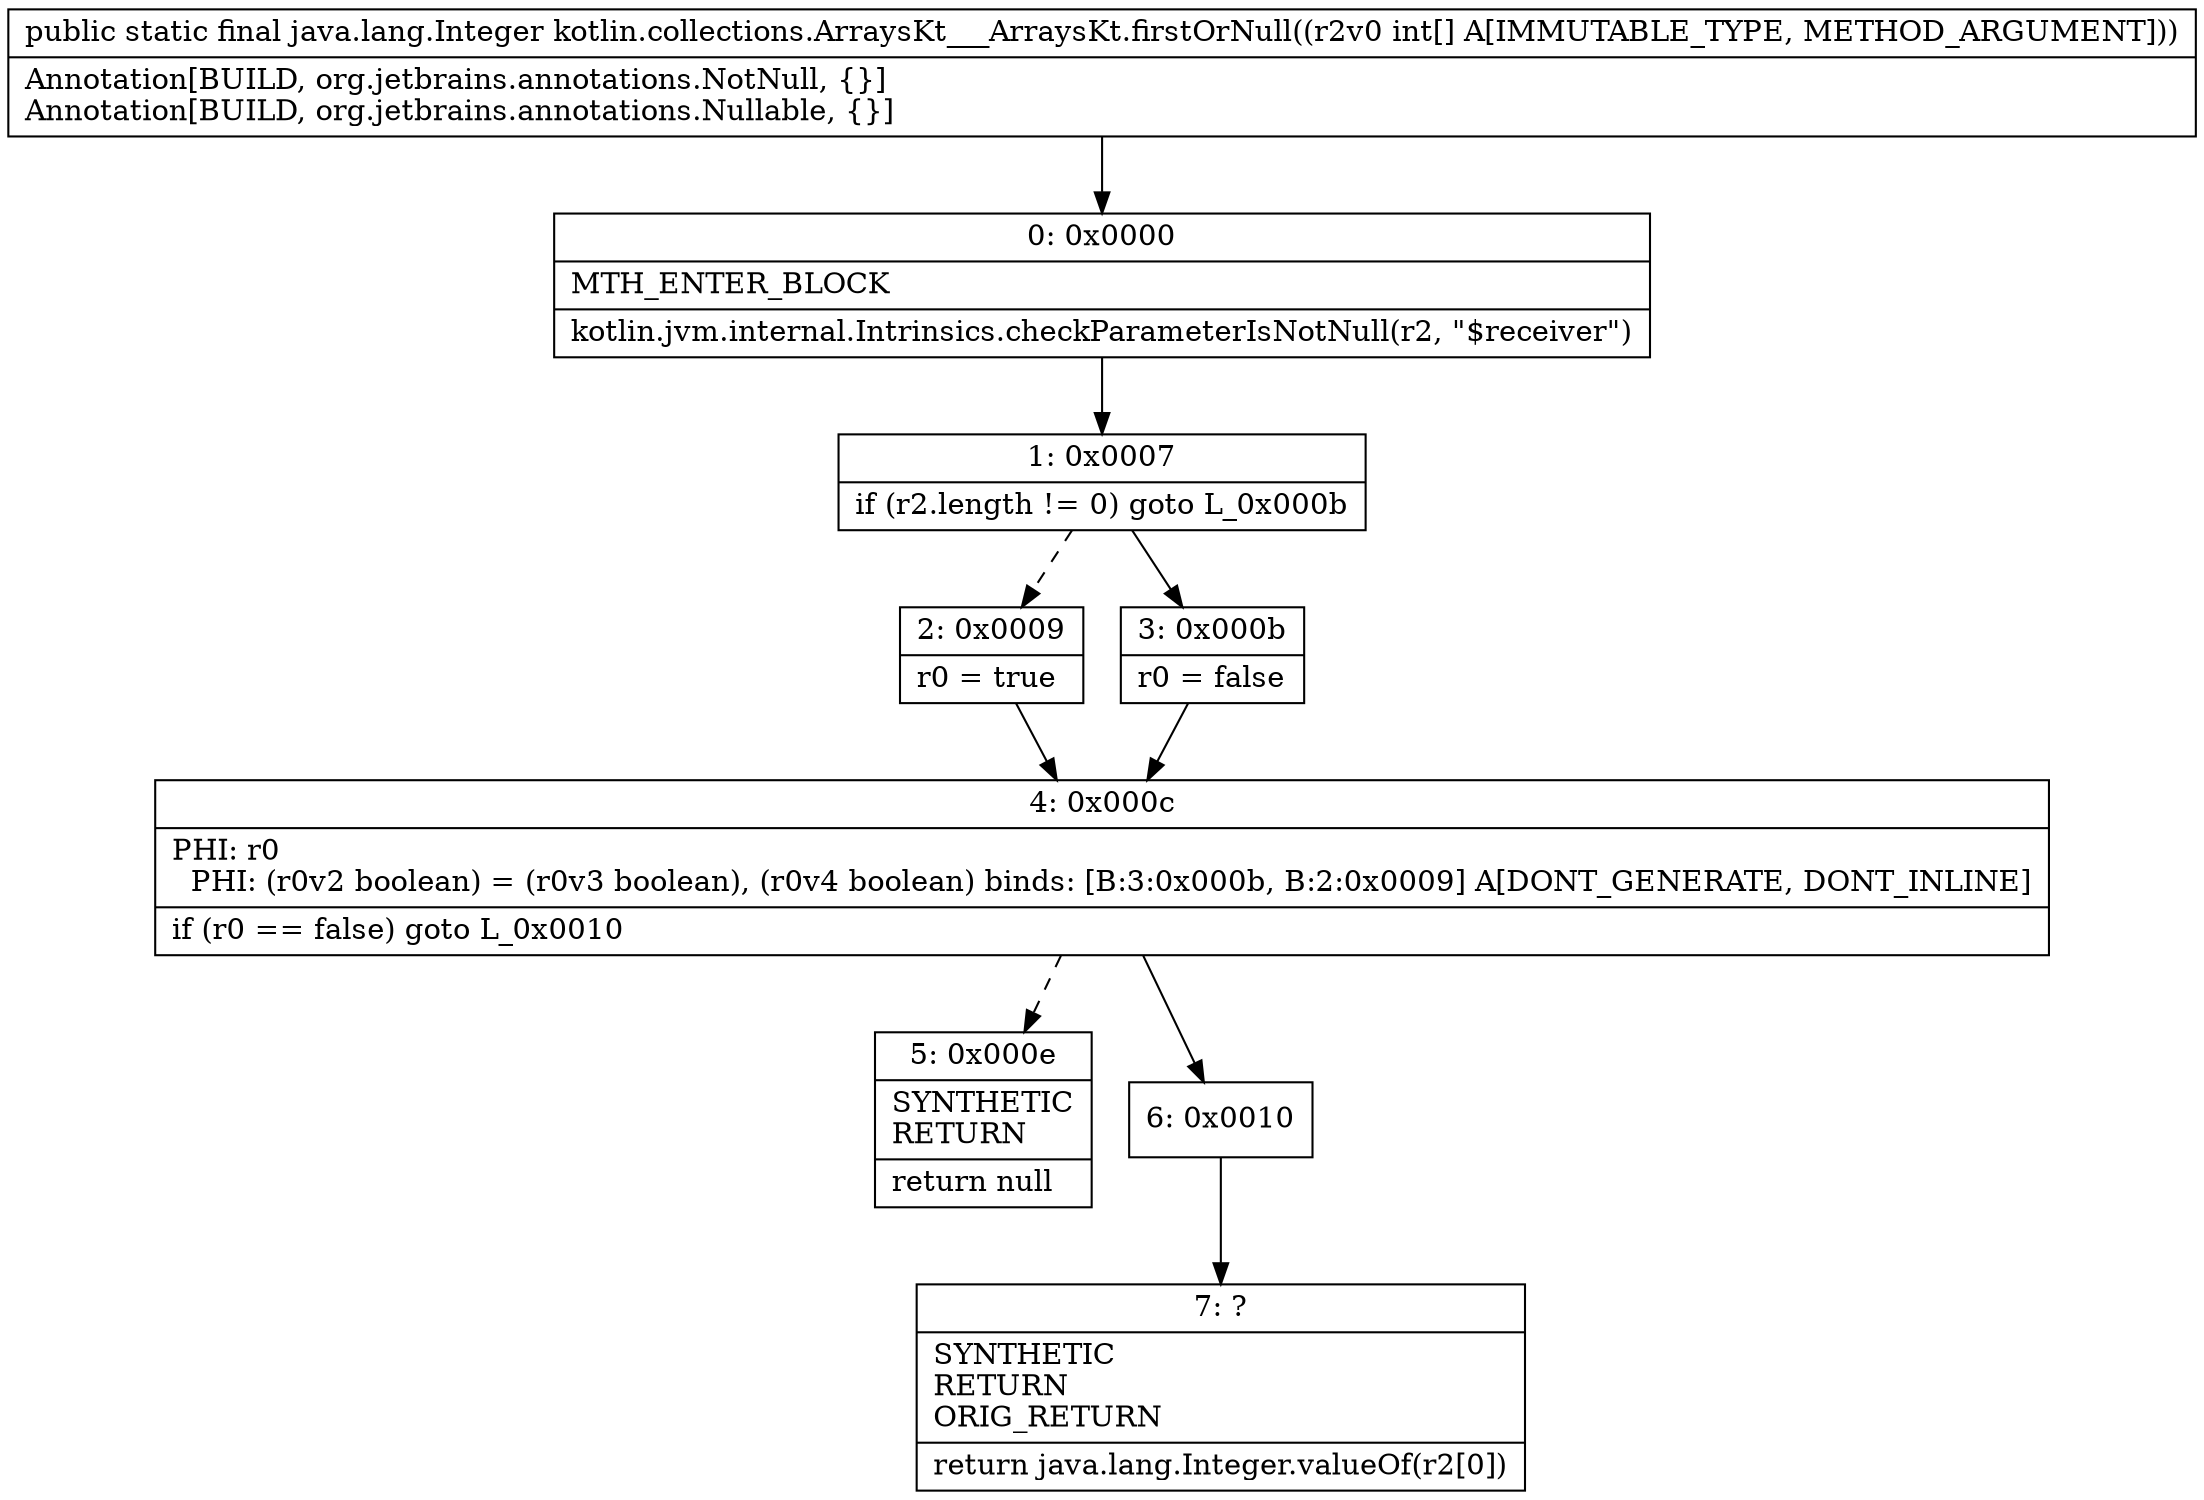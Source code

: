 digraph "CFG forkotlin.collections.ArraysKt___ArraysKt.firstOrNull([I)Ljava\/lang\/Integer;" {
Node_0 [shape=record,label="{0\:\ 0x0000|MTH_ENTER_BLOCK\l|kotlin.jvm.internal.Intrinsics.checkParameterIsNotNull(r2, \"$receiver\")\l}"];
Node_1 [shape=record,label="{1\:\ 0x0007|if (r2.length != 0) goto L_0x000b\l}"];
Node_2 [shape=record,label="{2\:\ 0x0009|r0 = true\l}"];
Node_3 [shape=record,label="{3\:\ 0x000b|r0 = false\l}"];
Node_4 [shape=record,label="{4\:\ 0x000c|PHI: r0 \l  PHI: (r0v2 boolean) = (r0v3 boolean), (r0v4 boolean) binds: [B:3:0x000b, B:2:0x0009] A[DONT_GENERATE, DONT_INLINE]\l|if (r0 == false) goto L_0x0010\l}"];
Node_5 [shape=record,label="{5\:\ 0x000e|SYNTHETIC\lRETURN\l|return null\l}"];
Node_6 [shape=record,label="{6\:\ 0x0010}"];
Node_7 [shape=record,label="{7\:\ ?|SYNTHETIC\lRETURN\lORIG_RETURN\l|return java.lang.Integer.valueOf(r2[0])\l}"];
MethodNode[shape=record,label="{public static final java.lang.Integer kotlin.collections.ArraysKt___ArraysKt.firstOrNull((r2v0 int[] A[IMMUTABLE_TYPE, METHOD_ARGUMENT]))  | Annotation[BUILD, org.jetbrains.annotations.NotNull, \{\}]\lAnnotation[BUILD, org.jetbrains.annotations.Nullable, \{\}]\l}"];
MethodNode -> Node_0;
Node_0 -> Node_1;
Node_1 -> Node_2[style=dashed];
Node_1 -> Node_3;
Node_2 -> Node_4;
Node_3 -> Node_4;
Node_4 -> Node_5[style=dashed];
Node_4 -> Node_6;
Node_6 -> Node_7;
}

